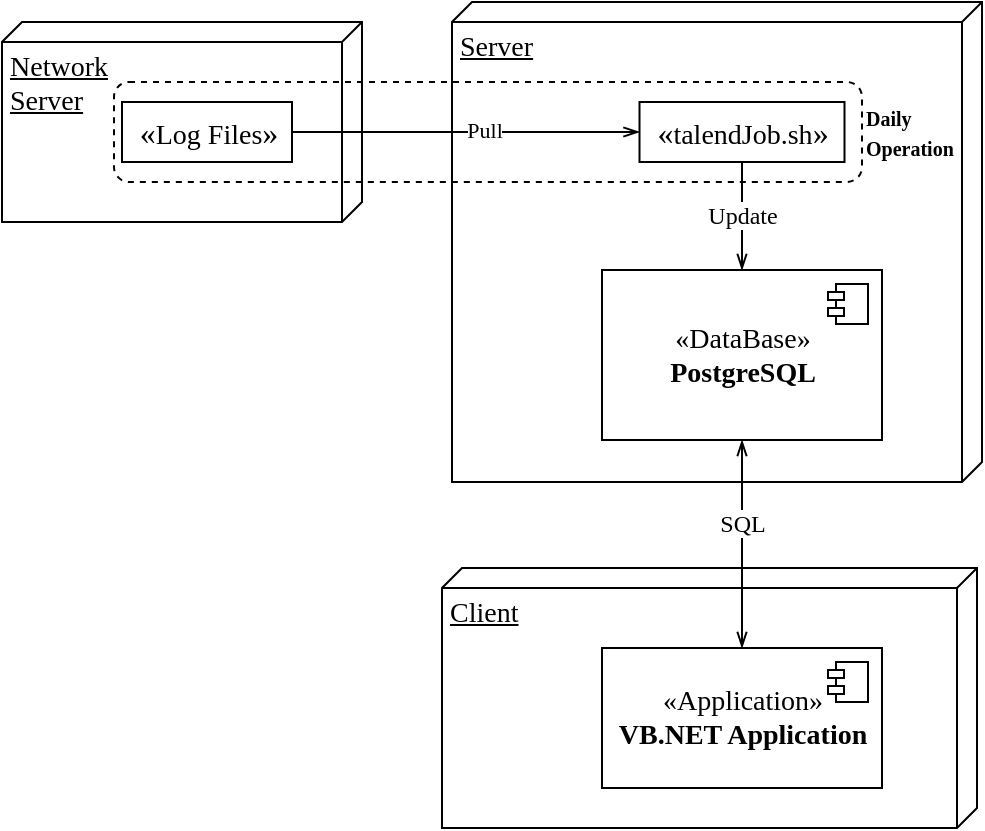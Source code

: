 <mxfile version="14.1.2" type="github">
  <diagram id="JVxn_o5vPZOVb_c0O_hW" name="Page-1">
    <mxGraphModel dx="716" dy="378" grid="1" gridSize="10" guides="1" tooltips="1" connect="1" arrows="1" fold="1" page="1" pageScale="1" pageWidth="1100" pageHeight="850" math="0" shadow="0">
      <root>
        <mxCell id="0" />
        <mxCell id="1" parent="0" />
        <mxCell id="sYD4_DOSg5qUiYy1gqZe-11" value="&lt;font style=&quot;font-size: 14px&quot; face=&quot;Old Standard TT&quot;&gt;Server&lt;/font&gt;" style="verticalAlign=top;align=left;spacingTop=8;spacingLeft=2;spacingRight=12;shape=cube;size=10;direction=south;fontStyle=4;html=1;rounded=0;shadow=0;comic=0;labelBackgroundColor=none;strokeWidth=1;fontFamily=Verdana;fontSize=12" vertex="1" parent="1">
          <mxGeometry x="765" y="160" width="265" height="240" as="geometry" />
        </mxCell>
        <mxCell id="sYD4_DOSg5qUiYy1gqZe-13" value="&lt;font face=&quot;Old Standard TT&quot; style=&quot;font-size: 14px&quot;&gt;Network &lt;br&gt;Server&lt;/font&gt;" style="verticalAlign=top;align=left;spacingTop=8;spacingLeft=2;spacingRight=12;shape=cube;size=10;direction=south;fontStyle=4;html=1;rounded=0;shadow=0;comic=0;labelBackgroundColor=none;strokeWidth=1;fontFamily=Verdana;fontSize=12" vertex="1" parent="1">
          <mxGeometry x="540" y="170" width="180" height="100" as="geometry" />
        </mxCell>
        <mxCell id="sYD4_DOSg5qUiYy1gqZe-14" value="&lt;font face=&quot;Old Standard TT&quot; style=&quot;font-size: 14px&quot;&gt;Client&lt;br&gt;&lt;/font&gt;" style="verticalAlign=top;align=left;spacingTop=8;spacingLeft=2;spacingRight=12;shape=cube;size=10;direction=south;fontStyle=4;html=1;rounded=0;shadow=0;comic=0;labelBackgroundColor=none;strokeWidth=1;fontFamily=Verdana;fontSize=12" vertex="1" parent="1">
          <mxGeometry x="760" y="443" width="267.5" height="130" as="geometry" />
        </mxCell>
        <mxCell id="sYD4_DOSg5qUiYy1gqZe-19" value="&lt;span style=&quot;font-family: &amp;#34;old standard tt&amp;#34; ; font-size: 14px&quot;&gt;«DataBase»&lt;/span&gt;&lt;br style=&quot;font-family: &amp;#34;old standard tt&amp;#34; ; font-size: 14px&quot;&gt;&lt;b style=&quot;font-family: &amp;#34;old standard tt&amp;#34; ; font-size: 14px&quot;&gt;PostgreSQL&lt;/b&gt;" style="html=1;dropTarget=0;" vertex="1" parent="1">
          <mxGeometry x="840" y="294" width="140" height="85" as="geometry" />
        </mxCell>
        <mxCell id="sYD4_DOSg5qUiYy1gqZe-20" value="" style="shape=component;jettyWidth=8;jettyHeight=4;" vertex="1" parent="sYD4_DOSg5qUiYy1gqZe-19">
          <mxGeometry x="1" width="20" height="20" relative="1" as="geometry">
            <mxPoint x="-27" y="7" as="offset" />
          </mxGeometry>
        </mxCell>
        <mxCell id="sYD4_DOSg5qUiYy1gqZe-23" value="&lt;font style=&quot;font-size: 14px&quot; face=&quot;Old Standard TT&quot;&gt;«Application»&lt;br&gt;&lt;b&gt;VB.NET Application&lt;/b&gt;&lt;br&gt;&lt;/font&gt;" style="html=1;dropTarget=0;" vertex="1" parent="1">
          <mxGeometry x="840" y="483" width="140" height="70" as="geometry" />
        </mxCell>
        <mxCell id="sYD4_DOSg5qUiYy1gqZe-24" value="" style="shape=component;jettyWidth=8;jettyHeight=4;" vertex="1" parent="sYD4_DOSg5qUiYy1gqZe-23">
          <mxGeometry x="1" width="20" height="20" relative="1" as="geometry">
            <mxPoint x="-27" y="7" as="offset" />
          </mxGeometry>
        </mxCell>
        <mxCell id="sYD4_DOSg5qUiYy1gqZe-25" value="" style="html=1;verticalAlign=bottom;endArrow=openThin;endFill=0;entryX=0;entryY=0.5;entryDx=0;entryDy=0;rounded=0;exitX=1;exitY=0.5;exitDx=0;exitDy=0;" edge="1" parent="1" source="sYD4_DOSg5qUiYy1gqZe-31" target="sYD4_DOSg5qUiYy1gqZe-32">
          <mxGeometry x="-0.25" width="80" relative="1" as="geometry">
            <mxPoint x="640" y="225" as="sourcePoint" />
            <mxPoint x="840" y="225" as="targetPoint" />
            <Array as="points" />
            <mxPoint as="offset" />
          </mxGeometry>
        </mxCell>
        <mxCell id="sYD4_DOSg5qUiYy1gqZe-33" value="&lt;font face=&quot;Old Standard TT&quot; data-font-src=&quot;https://fonts.googleapis.com/css?family=Old+Standard+TT&quot;&gt;Pull&lt;/font&gt;" style="edgeLabel;html=1;align=center;verticalAlign=middle;resizable=0;points=[];" vertex="1" connectable="0" parent="sYD4_DOSg5qUiYy1gqZe-25">
          <mxGeometry x="0.457" y="-1" relative="1" as="geometry">
            <mxPoint x="-30.79" y="-2" as="offset" />
          </mxGeometry>
        </mxCell>
        <mxCell id="sYD4_DOSg5qUiYy1gqZe-26" value="&lt;font face=&quot;Old Standard TT&quot; style=&quot;font-size: 12px&quot;&gt;SQL&lt;/font&gt;" style="html=1;verticalAlign=bottom;endArrow=openThin;entryX=0.5;entryY=0;entryDx=0;entryDy=0;endFill=0;startArrow=openThin;startFill=0;" edge="1" parent="1" source="sYD4_DOSg5qUiYy1gqZe-19" target="sYD4_DOSg5qUiYy1gqZe-23">
          <mxGeometry x="-0.019" width="80" relative="1" as="geometry">
            <mxPoint x="910" y="413" as="sourcePoint" />
            <mxPoint x="1000" y="430" as="targetPoint" />
            <mxPoint as="offset" />
          </mxGeometry>
        </mxCell>
        <mxCell id="sYD4_DOSg5qUiYy1gqZe-29" value="&lt;font face=&quot;Old Standard TT&quot;&gt;&lt;span style=&quot;font-size: 12px&quot;&gt;Update&lt;/span&gt;&lt;/font&gt;" style="html=1;verticalAlign=bottom;endArrow=openThin;endFill=0;exitX=0.5;exitY=1;exitDx=0;exitDy=0;entryX=0.5;entryY=0;entryDx=0;entryDy=0;" edge="1" parent="1" source="sYD4_DOSg5qUiYy1gqZe-32" target="sYD4_DOSg5qUiYy1gqZe-19">
          <mxGeometry x="0.333" width="80" relative="1" as="geometry">
            <mxPoint x="910" y="260" as="sourcePoint" />
            <mxPoint x="910" y="290" as="targetPoint" />
            <mxPoint as="offset" />
          </mxGeometry>
        </mxCell>
        <mxCell id="sYD4_DOSg5qUiYy1gqZe-31" value="&lt;font face=&quot;Old Standard TT&quot; style=&quot;font-size: 16px&quot;&gt;«&lt;/font&gt;&lt;font face=&quot;Old Standard TT&quot; style=&quot;font-size: 14px&quot;&gt;Log Files&lt;/font&gt;&lt;font face=&quot;Old Standard TT&quot;&gt;&lt;font style=&quot;font-size: 16px&quot;&gt;»&lt;/font&gt;&lt;/font&gt;&lt;span style=&quot;font-size: 8px&quot;&gt;&lt;br&gt;&lt;/span&gt;" style="text;html=1;align=center;verticalAlign=middle;dashed=0;fillColor=#ffffff;strokeColor=#000000;" vertex="1" parent="1">
          <mxGeometry x="600" y="210" width="85" height="30" as="geometry" />
        </mxCell>
        <mxCell id="sYD4_DOSg5qUiYy1gqZe-32" value="&lt;font face=&quot;Old Standard TT&quot; style=&quot;font-size: 16px&quot;&gt;«&lt;/font&gt;&lt;font face=&quot;Old Standard TT&quot; style=&quot;font-size: 14px&quot;&gt;talendJob.sh&lt;/font&gt;&lt;font face=&quot;Old Standard TT&quot;&gt;&lt;font style=&quot;font-size: 16px&quot;&gt;»&lt;/font&gt;&lt;/font&gt;&lt;span style=&quot;font-size: 8px&quot;&gt;&lt;br&gt;&lt;/span&gt;" style="text;html=1;align=center;verticalAlign=middle;dashed=0;fillColor=#ffffff;strokeColor=#000000;" vertex="1" parent="1">
          <mxGeometry x="858.75" y="210" width="102.5" height="30" as="geometry" />
        </mxCell>
        <mxCell id="sYD4_DOSg5qUiYy1gqZe-35" value="&lt;font face=&quot;Old Standard TT&quot; data-font-src=&quot;https://fonts.googleapis.com/css?family=Old+Standard+TT&quot; style=&quot;font-size: 10px&quot;&gt;&lt;b&gt;Daily &lt;br&gt;Operation&lt;/b&gt;&lt;/font&gt;" style="text;html=1;strokeColor=none;align=left;verticalAlign=middle;whiteSpace=wrap;rounded=0;dashed=1;" vertex="1" parent="1">
          <mxGeometry x="970" y="210" width="48" height="30" as="geometry" />
        </mxCell>
        <mxCell id="sYD4_DOSg5qUiYy1gqZe-34" value="" style="rounded=1;whiteSpace=wrap;html=1;fillColor=none;dashed=1;" vertex="1" parent="1">
          <mxGeometry x="596" y="200" width="374" height="50" as="geometry" />
        </mxCell>
      </root>
    </mxGraphModel>
  </diagram>
</mxfile>
